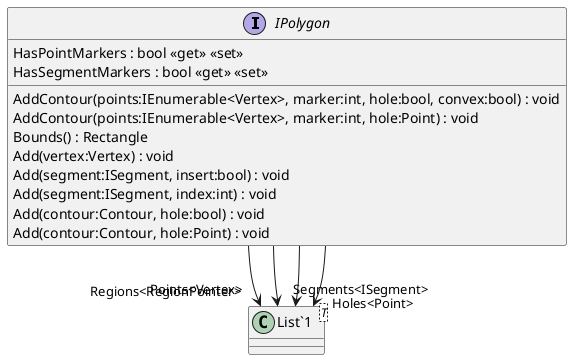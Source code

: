 @startuml
interface IPolygon {
    HasPointMarkers : bool <<get>> <<set>>
    HasSegmentMarkers : bool <<get>> <<set>>
    AddContour(points:IEnumerable<Vertex>, marker:int, hole:bool, convex:bool) : void
    AddContour(points:IEnumerable<Vertex>, marker:int, hole:Point) : void
    Bounds() : Rectangle
    Add(vertex:Vertex) : void
    Add(segment:ISegment, insert:bool) : void
    Add(segment:ISegment, index:int) : void
    Add(contour:Contour, hole:bool) : void
    Add(contour:Contour, hole:Point) : void
}
class "List`1"<T> {
}
IPolygon --> "Points<Vertex>" "List`1"
IPolygon --> "Segments<ISegment>" "List`1"
IPolygon --> "Holes<Point>" "List`1"
IPolygon --> "Regions<RegionPointer>" "List`1"
@enduml
